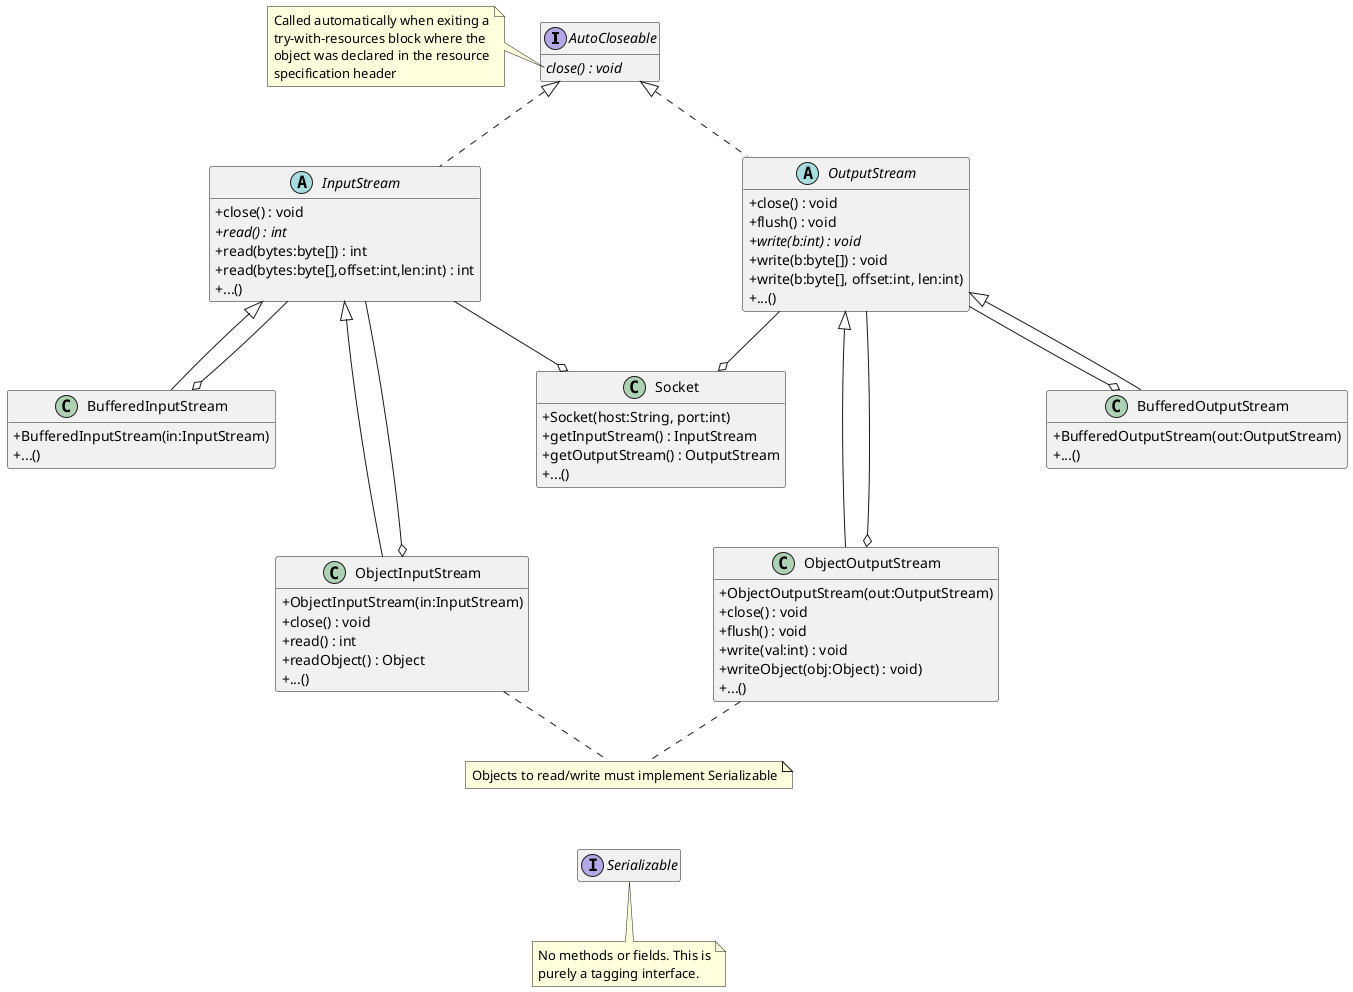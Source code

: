 @startuml
'https://plantuml.com/class-diagram
skinparam classAttributeIconSize 0
hide empty members

AutoCloseable <|.. InputStream
AutoCloseable <|.. OutputStream

InputStream <|-- BufferedInputStream
InputStream --o BufferedInputStream

InputStream <|-- ObjectInputStream
ObjectInputStream o-- InputStream
InputStream .. Spacer1
Spacer1 .. ObjectInputStream
hide Spacer1

OutputStream <|-- ObjectOutputStream
ObjectOutputStream o-- OutputStream
OutputStream .. Spacer2
Spacer2 .. ObjectOutputStream
hide Spacer2
OutputStream --o BufferedOutputStream
OutputStream <|-- BufferedOutputStream

InputStream --o Socket
OutputStream --o Socket

note "Objects to read/write must implement Serializable" as N0
ObjectInputStream .. N0
ObjectOutputStream .. N0

N0 -[hidden]- Serializable

class Socket {
    + Socket(host:String, port:int)
    + getInputStream() : InputStream
    + getOutputStream() : OutputStream
    + ...()
}

interface Serializable
note bottom of Serializable
    No methods or fields. This is
    purely a tagging interface.
end note

interface AutoCloseable {
    {abstract} close() : void
}
note left of AutoCloseable::close()
    Called automatically when exiting a
    try-with-resources block where the
    object was declared in the resource
    specification header
end note

abstract class InputStream {
'    InputStream()
'    ..
    +close() : void
    +{abstract} read() : int
    +read(bytes:byte[]) : int
    +read(bytes:byte[],offset:int,len:int) : int
    +...()
}

class BufferedInputStream {
    + BufferedInputStream(in:InputStream)
    + ...()
}

class ObjectInputStream {
    +ObjectInputStream(in:InputStream)
    +close() : void
    +read() : int
    +readObject() : Object
    +...()
}

abstract class OutputStream {
    +close() : void
    +flush() : void
    +{abstract} write(b:int) : void
    +write(b:byte[]) : void
    +write(b:byte[], offset:int, len:int)
    +...()
}

class BufferedOutputStream {
    + BufferedOutputStream(out:OutputStream)
    + ...()
}

class ObjectOutputStream {
    +ObjectOutputStream(out:OutputStream)
    +close() : void
    +flush() : void
    +write(val:int) : void
    +writeObject(obj:Object) : void)
    +...()
}



@enduml